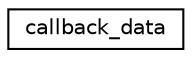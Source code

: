 digraph G
{
 // INTERACTIVE_SVG=YES
  edge [fontname="Helvetica",fontsize="10",labelfontname="Helvetica",labelfontsize="10"];
  node [fontname="Helvetica",fontsize="10",shape=record];
  rankdir="LR";
  Node1 [label="callback_data",height=0.2,width=0.4,color="black", fillcolor="white", style="filled",URL="$d6/ddb/structcallback__data.html"];
}
